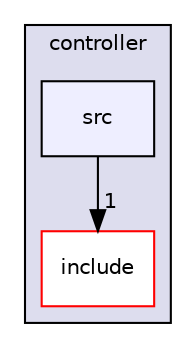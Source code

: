 digraph "catkin_ws/src/control/controller/src" {
  compound=true
  node [ fontsize="10", fontname="Helvetica"];
  edge [ labelfontsize="10", labelfontname="Helvetica"];
  subgraph clusterdir_f18325caa9b500100f9e41ac088b4b56 {
    graph [ bgcolor="#ddddee", pencolor="black", label="controller" fontname="Helvetica", fontsize="10", URL="dir_f18325caa9b500100f9e41ac088b4b56.html"]
  dir_88217c1e21793ec1d677240eb766635a [shape=box label="include" fillcolor="white" style="filled" color="red" URL="dir_88217c1e21793ec1d677240eb766635a.html"];
  dir_367f71a7d1a25c54572ae21d1222b1a7 [shape=box, label="src", style="filled", fillcolor="#eeeeff", pencolor="black", URL="dir_367f71a7d1a25c54572ae21d1222b1a7.html"];
  }
  dir_367f71a7d1a25c54572ae21d1222b1a7->dir_88217c1e21793ec1d677240eb766635a [headlabel="1", labeldistance=1.5 headhref="dir_000042_000040.html"];
}
